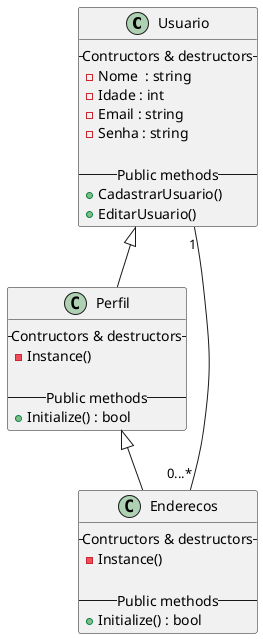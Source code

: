 @startuml
Usuario <|-- Perfil
Perfil <|-- Enderecos
Usuario "1" -- "0...*" Enderecos

class Usuario {
    -- Contructors & destructors --
    - Nome  : string
    - Idade : int
    - Email : string
    - Senha : string
    
    -- Public methods --
    + CadastrarUsuario()
    + EditarUsuario()
}

class Perfil {
    -- Contructors & destructors --
    - Instance()
    
    -- Public methods --
    + Initialize() : bool
}

class Enderecos {
    -- Contructors & destructors --
    - Instance()
    
    -- Public methods --
    + Initialize() : bool
}
@enduml
